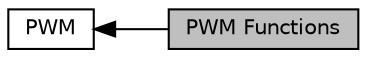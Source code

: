 digraph "PWM Functions"
{
  edge [fontname="Helvetica",fontsize="10",labelfontname="Helvetica",labelfontsize="10"];
  node [fontname="Helvetica",fontsize="10",shape=record];
  rankdir=LR;
  Node0 [label="PWM Functions",height=0.2,width=0.4,color="black", fillcolor="grey75", style="filled", fontcolor="black"];
  Node1 [label="PWM",height=0.2,width=0.4,color="black", fillcolor="white", style="filled",URL="$group___s_d___p_w_m.html",tooltip="PWM configuration and output control. "];
  Node1->Node0 [shape=plaintext, dir="back", style="solid"];
}
